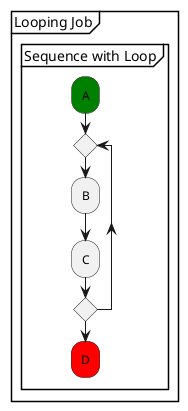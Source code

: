 /'

  Tutorial Sequence with Unconstrained Loop

'/
@startuml
partition "Looping Job" {
  group "Sequence with Loop"
    #green:A;
    repeat
      :B;
      :C;
    repeat while
    #red:D;
  end group
}
@enduml

